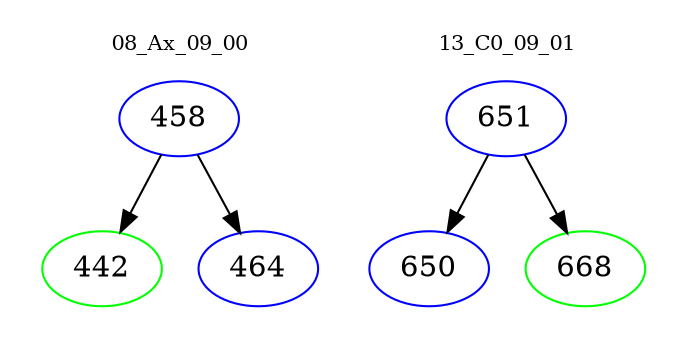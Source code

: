 digraph{
subgraph cluster_0 {
color = white
label = "08_Ax_09_00";
fontsize=10;
T0_458 [label="458", color="blue"]
T0_458 -> T0_442 [color="black"]
T0_442 [label="442", color="green"]
T0_458 -> T0_464 [color="black"]
T0_464 [label="464", color="blue"]
}
subgraph cluster_1 {
color = white
label = "13_C0_09_01";
fontsize=10;
T1_651 [label="651", color="blue"]
T1_651 -> T1_650 [color="black"]
T1_650 [label="650", color="blue"]
T1_651 -> T1_668 [color="black"]
T1_668 [label="668", color="green"]
}
}
